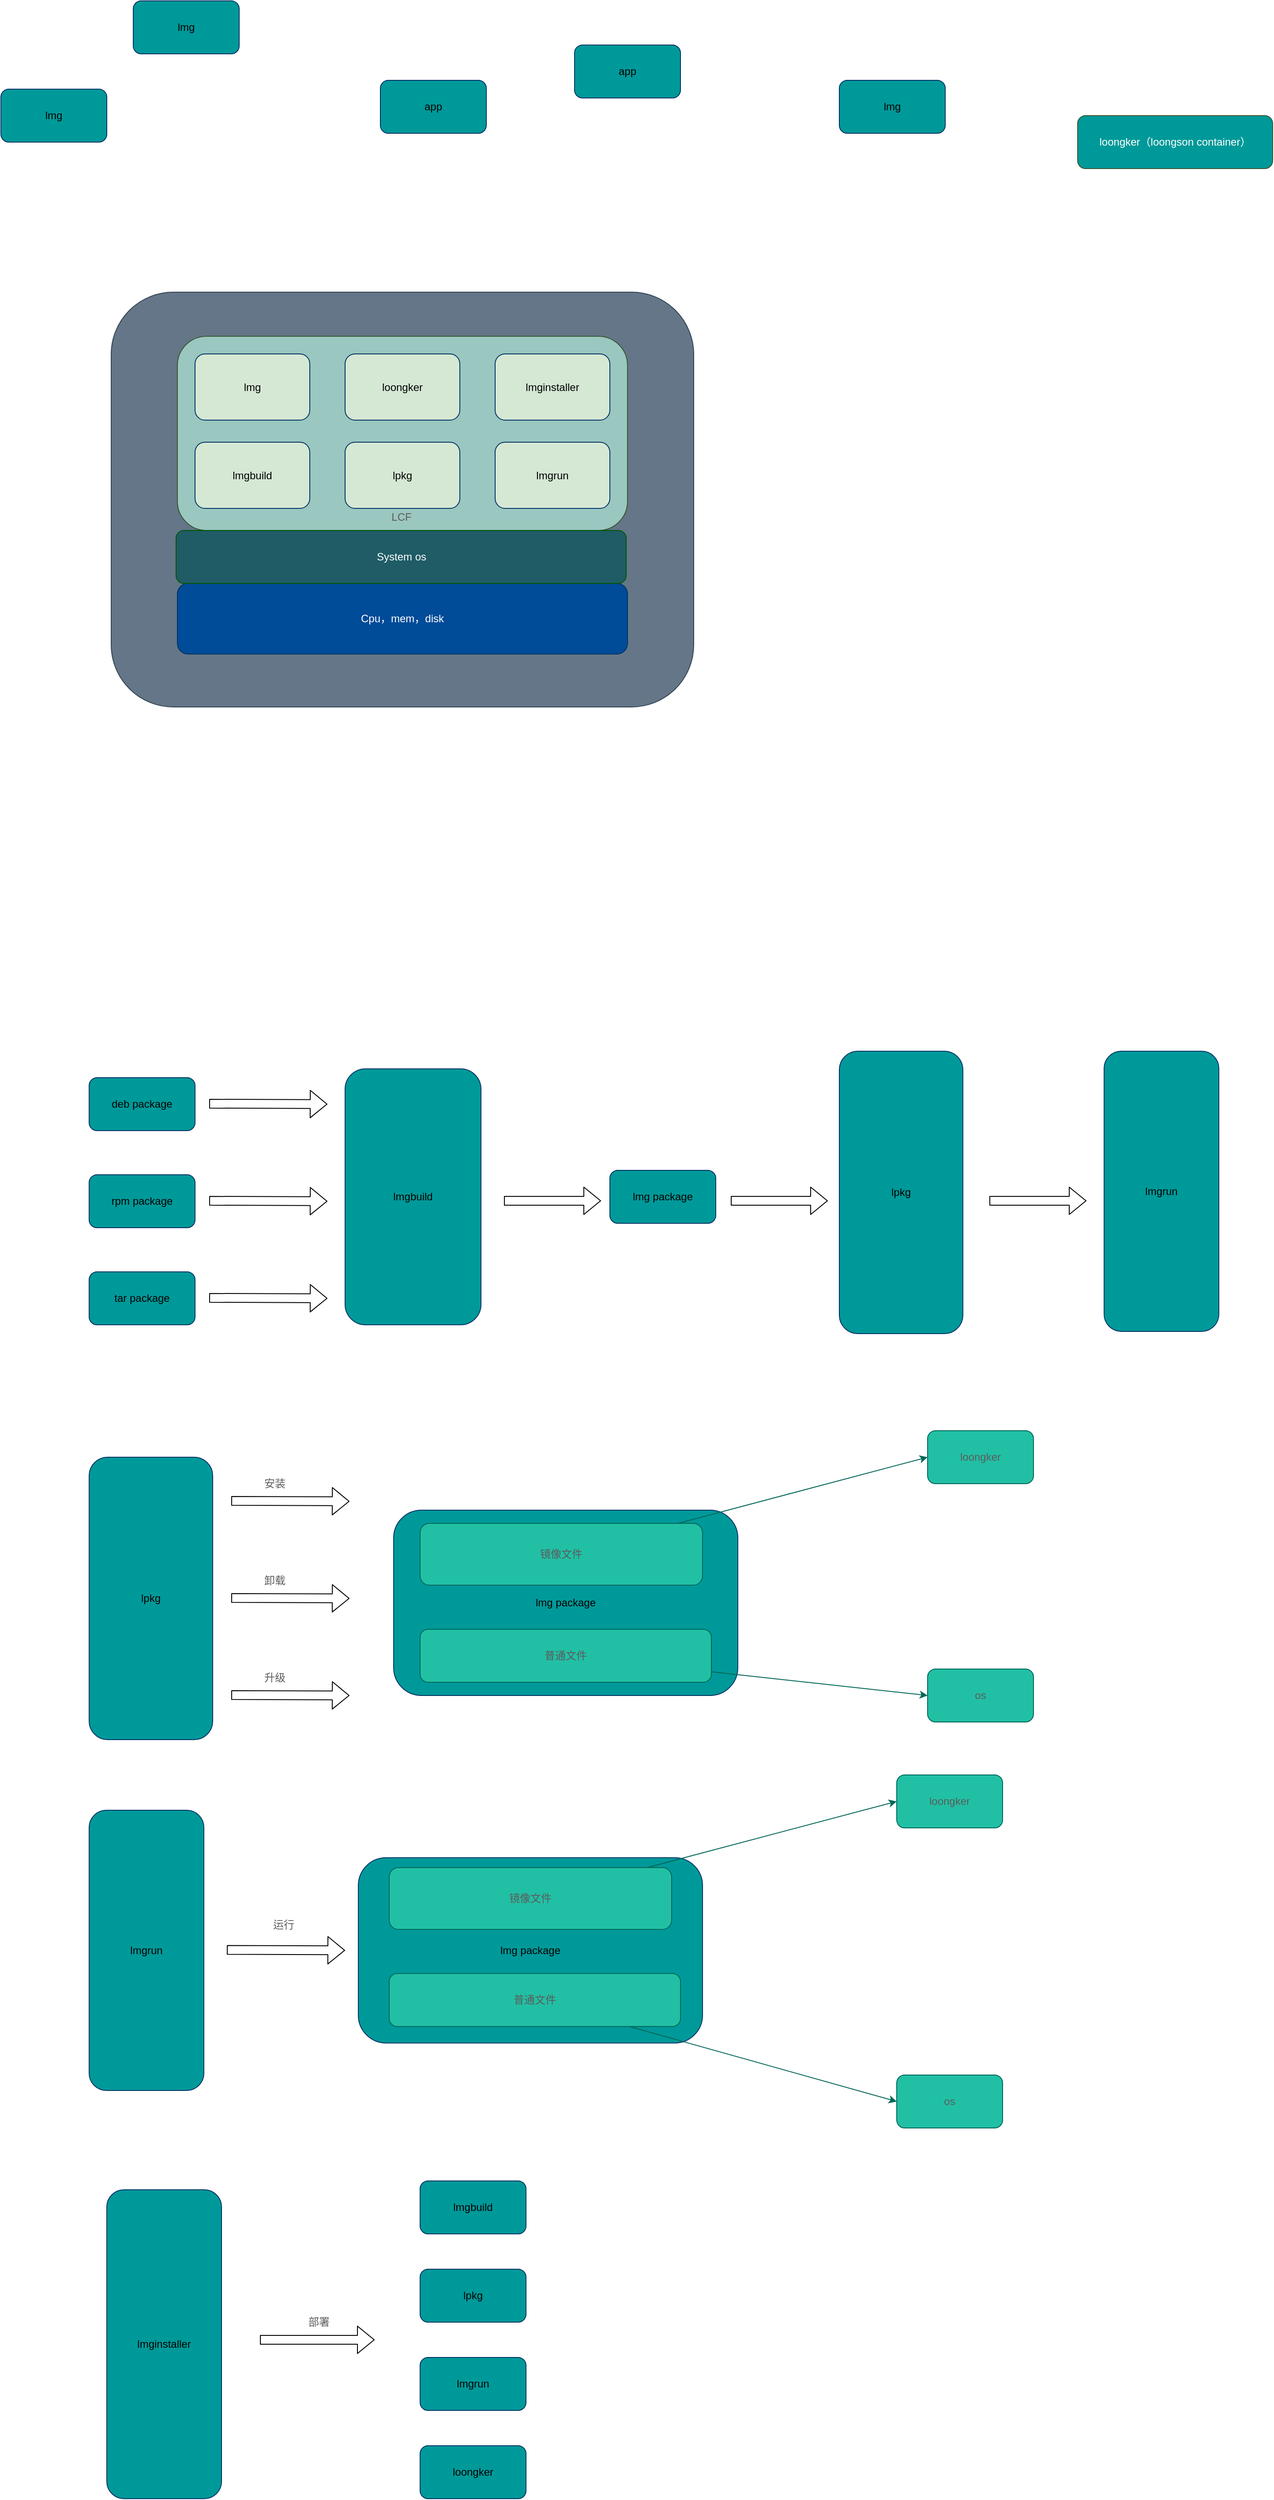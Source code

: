 <mxfile version="18.0.6" type="github">
  <diagram id="aV5w22nhNH_Wzgc8BO7l" name="Page-1">
    <mxGraphModel dx="1902" dy="936" grid="1" gridSize="10" guides="1" tooltips="1" connect="1" arrows="1" fold="1" page="1" pageScale="1" pageWidth="827" pageHeight="1169" math="0" shadow="0">
      <root>
        <mxCell id="0" />
        <mxCell id="1" parent="0" />
        <mxCell id="MgCIcN8HCtVji7_G_k5s-110" value="" style="rounded=1;whiteSpace=wrap;html=1;strokeColor=#314354;fillColor=#647687;fontColor=#ffffff;" vertex="1" parent="1">
          <mxGeometry x="125" y="360" width="660" height="470" as="geometry" />
        </mxCell>
        <mxCell id="MgCIcN8HCtVji7_G_k5s-99" value="lmg package" style="rounded=1;whiteSpace=wrap;html=1;strokeColor=#003366;fillColor=#009999;" vertex="1" parent="1">
          <mxGeometry x="405" y="2133.75" width="390" height="210" as="geometry" />
        </mxCell>
        <mxCell id="MgCIcN8HCtVji7_G_k5s-52" value="" style="rounded=1;whiteSpace=wrap;html=1;strokeColor=#3A5431;fillColor=#9AC7BF;fontColor=#ffffff;" vertex="1" parent="1">
          <mxGeometry x="200" y="410" width="510" height="220" as="geometry" />
        </mxCell>
        <mxCell id="MgCIcN8HCtVji7_G_k5s-2" value="Cpu，mem，disk" style="rounded=1;whiteSpace=wrap;html=1;fillColor=#004C99;strokeColor=#003366;fontColor=#ffffff;" vertex="1" parent="1">
          <mxGeometry x="200" y="690" width="510" height="80" as="geometry" />
        </mxCell>
        <mxCell id="MgCIcN8HCtVji7_G_k5s-3" value="System os" style="rounded=1;whiteSpace=wrap;html=1;fillColor=#1F5C66;strokeColor=#005700;fontColor=#ffffff;" vertex="1" parent="1">
          <mxGeometry x="198.5" y="630" width="510" height="60" as="geometry" />
        </mxCell>
        <mxCell id="MgCIcN8HCtVji7_G_k5s-7" value="loongker（loongson container）" style="rounded=1;whiteSpace=wrap;html=1;fillColor=#009999;strokeColor=#3A5431;fontColor=#ffffff;" vertex="1" parent="1">
          <mxGeometry x="1220" y="160" width="221" height="60" as="geometry" />
        </mxCell>
        <mxCell id="MgCIcN8HCtVji7_G_k5s-45" value="lmg" style="rounded=1;whiteSpace=wrap;html=1;strokeColor=#003366;fillColor=#009999;" vertex="1" parent="1">
          <mxGeometry x="150" y="30" width="120" height="60" as="geometry" />
        </mxCell>
        <mxCell id="MgCIcN8HCtVji7_G_k5s-46" value="app" style="rounded=1;whiteSpace=wrap;html=1;strokeColor=#003366;fillColor=#009999;" vertex="1" parent="1">
          <mxGeometry x="430" y="120" width="120" height="60" as="geometry" />
        </mxCell>
        <mxCell id="MgCIcN8HCtVji7_G_k5s-47" value="app" style="rounded=1;whiteSpace=wrap;html=1;strokeColor=#003366;fillColor=#009999;" vertex="1" parent="1">
          <mxGeometry x="650" y="80" width="120" height="60" as="geometry" />
        </mxCell>
        <mxCell id="MgCIcN8HCtVji7_G_k5s-53" value="lmg" style="rounded=1;whiteSpace=wrap;html=1;strokeColor=#003366;fillColor=#009999;" vertex="1" parent="1">
          <mxGeometry x="950" y="120" width="120" height="60" as="geometry" />
        </mxCell>
        <mxCell id="MgCIcN8HCtVji7_G_k5s-55" value="lmg" style="rounded=1;whiteSpace=wrap;html=1;strokeColor=#003366;fillColor=#009999;" vertex="1" parent="1">
          <mxGeometry y="130" width="120" height="60" as="geometry" />
        </mxCell>
        <mxCell id="MgCIcN8HCtVji7_G_k5s-56" value="lmg package" style="rounded=1;whiteSpace=wrap;html=1;strokeColor=#003366;fillColor=#009999;" vertex="1" parent="1">
          <mxGeometry x="690" y="1355" width="120" height="60" as="geometry" />
        </mxCell>
        <mxCell id="MgCIcN8HCtVji7_G_k5s-57" value="lmgbuild" style="rounded=1;whiteSpace=wrap;html=1;strokeColor=#003366;fillColor=#009999;" vertex="1" parent="1">
          <mxGeometry x="390" y="1240" width="154" height="290" as="geometry" />
        </mxCell>
        <mxCell id="MgCIcN8HCtVji7_G_k5s-58" value="lmgrun" style="rounded=1;whiteSpace=wrap;html=1;strokeColor=#003366;fillColor=#009999;" vertex="1" parent="1">
          <mxGeometry x="1250" y="1220" width="130" height="317.5" as="geometry" />
        </mxCell>
        <mxCell id="MgCIcN8HCtVji7_G_k5s-59" value="lpkg" style="rounded=1;whiteSpace=wrap;html=1;strokeColor=#003366;fillColor=#009999;" vertex="1" parent="1">
          <mxGeometry x="950" y="1220" width="140" height="320" as="geometry" />
        </mxCell>
        <mxCell id="MgCIcN8HCtVji7_G_k5s-60" value="deb package" style="rounded=1;whiteSpace=wrap;html=1;strokeColor=#003366;fillColor=#009999;" vertex="1" parent="1">
          <mxGeometry x="100" y="1250" width="120" height="60" as="geometry" />
        </mxCell>
        <mxCell id="MgCIcN8HCtVji7_G_k5s-61" value="rpm package" style="rounded=1;whiteSpace=wrap;html=1;strokeColor=#003366;fillColor=#009999;" vertex="1" parent="1">
          <mxGeometry x="100" y="1360" width="120" height="60" as="geometry" />
        </mxCell>
        <mxCell id="MgCIcN8HCtVji7_G_k5s-62" value="tar package" style="rounded=1;whiteSpace=wrap;html=1;strokeColor=#003366;fillColor=#009999;" vertex="1" parent="1">
          <mxGeometry x="100" y="1470" width="120" height="60" as="geometry" />
        </mxCell>
        <mxCell id="MgCIcN8HCtVji7_G_k5s-64" value="" style="shape=flexArrow;endArrow=classic;html=1;rounded=1;curved=1;" edge="1" parent="1">
          <mxGeometry width="50" height="50" relative="1" as="geometry">
            <mxPoint x="236" y="1499.5" as="sourcePoint" />
            <mxPoint x="370" y="1500" as="targetPoint" />
          </mxGeometry>
        </mxCell>
        <mxCell id="MgCIcN8HCtVji7_G_k5s-65" value="" style="shape=flexArrow;endArrow=classic;html=1;rounded=1;curved=1;" edge="1" parent="1">
          <mxGeometry width="50" height="50" relative="1" as="geometry">
            <mxPoint x="236" y="1279.5" as="sourcePoint" />
            <mxPoint x="370" y="1280" as="targetPoint" />
          </mxGeometry>
        </mxCell>
        <mxCell id="MgCIcN8HCtVji7_G_k5s-66" value="" style="shape=flexArrow;endArrow=classic;html=1;rounded=1;curved=1;" edge="1" parent="1">
          <mxGeometry width="50" height="50" relative="1" as="geometry">
            <mxPoint x="236" y="1389.5" as="sourcePoint" />
            <mxPoint x="370" y="1390" as="targetPoint" />
          </mxGeometry>
        </mxCell>
        <mxCell id="MgCIcN8HCtVji7_G_k5s-67" value="" style="shape=flexArrow;endArrow=classic;html=1;rounded=1;fontColor=#5C5C5C;curved=1;" edge="1" parent="1">
          <mxGeometry width="50" height="50" relative="1" as="geometry">
            <mxPoint x="570" y="1389.5" as="sourcePoint" />
            <mxPoint x="680" y="1389.5" as="targetPoint" />
          </mxGeometry>
        </mxCell>
        <mxCell id="MgCIcN8HCtVji7_G_k5s-69" value="" style="shape=flexArrow;endArrow=classic;html=1;rounded=1;fontColor=#5C5C5C;curved=1;" edge="1" parent="1">
          <mxGeometry width="50" height="50" relative="1" as="geometry">
            <mxPoint x="827" y="1389.5" as="sourcePoint" />
            <mxPoint x="937" y="1389.5" as="targetPoint" />
          </mxGeometry>
        </mxCell>
        <mxCell id="MgCIcN8HCtVji7_G_k5s-70" value="" style="shape=flexArrow;endArrow=classic;html=1;rounded=1;fontColor=#5C5C5C;curved=1;" edge="1" parent="1">
          <mxGeometry width="50" height="50" relative="1" as="geometry">
            <mxPoint x="1120" y="1389.5" as="sourcePoint" />
            <mxPoint x="1230" y="1389.5" as="targetPoint" />
          </mxGeometry>
        </mxCell>
        <mxCell id="MgCIcN8HCtVji7_G_k5s-71" value="loongker" style="rounded=1;whiteSpace=wrap;html=1;strokeColor=#003366;fillColor=#D5E8D4;" vertex="1" parent="1">
          <mxGeometry x="390" y="430" width="130" height="75" as="geometry" />
        </mxCell>
        <mxCell id="MgCIcN8HCtVji7_G_k5s-73" value="lpkg" style="rounded=1;whiteSpace=wrap;html=1;strokeColor=#003366;fillColor=#009999;" vertex="1" parent="1">
          <mxGeometry x="100" y="1680" width="140" height="320" as="geometry" />
        </mxCell>
        <mxCell id="MgCIcN8HCtVji7_G_k5s-75" value="" style="shape=flexArrow;endArrow=classic;html=1;rounded=1;curved=1;" edge="1" parent="1">
          <mxGeometry width="50" height="50" relative="1" as="geometry">
            <mxPoint x="261" y="1949.5" as="sourcePoint" />
            <mxPoint x="395" y="1950" as="targetPoint" />
          </mxGeometry>
        </mxCell>
        <mxCell id="MgCIcN8HCtVji7_G_k5s-76" value="" style="shape=flexArrow;endArrow=classic;html=1;rounded=1;curved=1;" edge="1" parent="1">
          <mxGeometry width="50" height="50" relative="1" as="geometry">
            <mxPoint x="261" y="1729.5" as="sourcePoint" />
            <mxPoint x="395" y="1730" as="targetPoint" />
          </mxGeometry>
        </mxCell>
        <mxCell id="MgCIcN8HCtVji7_G_k5s-77" value="" style="shape=flexArrow;endArrow=classic;html=1;rounded=1;curved=1;" edge="1" parent="1">
          <mxGeometry width="50" height="50" relative="1" as="geometry">
            <mxPoint x="261" y="1839.5" as="sourcePoint" />
            <mxPoint x="395" y="1840" as="targetPoint" />
          </mxGeometry>
        </mxCell>
        <mxCell id="MgCIcN8HCtVji7_G_k5s-78" value="安装" style="text;html=1;align=center;verticalAlign=middle;resizable=0;points=[];autosize=1;strokeColor=none;fillColor=none;fontColor=#5C5C5C;rounded=1;" vertex="1" parent="1">
          <mxGeometry x="290" y="1700" width="40" height="20" as="geometry" />
        </mxCell>
        <mxCell id="MgCIcN8HCtVji7_G_k5s-79" value="卸载" style="text;html=1;align=center;verticalAlign=middle;resizable=0;points=[];autosize=1;strokeColor=none;fillColor=none;fontColor=#5C5C5C;rounded=1;" vertex="1" parent="1">
          <mxGeometry x="290" y="1810" width="40" height="20" as="geometry" />
        </mxCell>
        <mxCell id="MgCIcN8HCtVji7_G_k5s-80" value="升级" style="text;html=1;align=center;verticalAlign=middle;resizable=0;points=[];autosize=1;strokeColor=none;fillColor=none;fontColor=#5C5C5C;rounded=1;" vertex="1" parent="1">
          <mxGeometry x="290" y="1920" width="40" height="20" as="geometry" />
        </mxCell>
        <mxCell id="MgCIcN8HCtVji7_G_k5s-82" value="lmgrun" style="rounded=1;whiteSpace=wrap;html=1;strokeColor=#003366;fillColor=#009999;" vertex="1" parent="1">
          <mxGeometry x="100" y="2080" width="130" height="317.5" as="geometry" />
        </mxCell>
        <mxCell id="MgCIcN8HCtVji7_G_k5s-84" value="" style="shape=flexArrow;endArrow=classic;html=1;rounded=1;curved=1;" edge="1" parent="1">
          <mxGeometry width="50" height="50" relative="1" as="geometry">
            <mxPoint x="256" y="2238.25" as="sourcePoint" />
            <mxPoint x="390" y="2238.75" as="targetPoint" />
          </mxGeometry>
        </mxCell>
        <mxCell id="MgCIcN8HCtVji7_G_k5s-85" value="lmg package" style="rounded=1;whiteSpace=wrap;html=1;strokeColor=#003366;fillColor=#009999;" vertex="1" parent="1">
          <mxGeometry x="445" y="1740" width="390" height="210" as="geometry" />
        </mxCell>
        <mxCell id="MgCIcN8HCtVji7_G_k5s-86" value="普通文件" style="rounded=1;whiteSpace=wrap;html=1;fontColor=#5C5C5C;strokeColor=#006658;fillColor=#21C0A5;" vertex="1" parent="1">
          <mxGeometry x="475" y="1875" width="330" height="60" as="geometry" />
        </mxCell>
        <mxCell id="MgCIcN8HCtVji7_G_k5s-87" value="镜像文件" style="rounded=1;whiteSpace=wrap;html=1;fontColor=#5C5C5C;strokeColor=#006658;fillColor=#21C0A5;" vertex="1" parent="1">
          <mxGeometry x="475" y="1755" width="320" height="70" as="geometry" />
        </mxCell>
        <mxCell id="MgCIcN8HCtVji7_G_k5s-89" value="" style="endArrow=classic;html=1;rounded=1;fontColor=#5C5C5C;strokeColor=#006658;fillColor=#21C0A5;curved=1;" edge="1" parent="1" source="MgCIcN8HCtVji7_G_k5s-87">
          <mxGeometry width="50" height="50" relative="1" as="geometry">
            <mxPoint x="1010" y="1810" as="sourcePoint" />
            <mxPoint x="1050" y="1680" as="targetPoint" />
          </mxGeometry>
        </mxCell>
        <mxCell id="MgCIcN8HCtVji7_G_k5s-90" value="" style="endArrow=classic;html=1;rounded=1;fontColor=#5C5C5C;strokeColor=#006658;fillColor=#21C0A5;curved=1;entryX=0;entryY=0.5;entryDx=0;entryDy=0;" edge="1" parent="1" source="MgCIcN8HCtVji7_G_k5s-86" target="MgCIcN8HCtVji7_G_k5s-91">
          <mxGeometry width="50" height="50" relative="1" as="geometry">
            <mxPoint x="1020" y="1960" as="sourcePoint" />
            <mxPoint x="1000" y="2060" as="targetPoint" />
          </mxGeometry>
        </mxCell>
        <mxCell id="MgCIcN8HCtVji7_G_k5s-91" value="os" style="rounded=1;whiteSpace=wrap;html=1;fontColor=#5C5C5C;strokeColor=#006658;fillColor=#21C0A5;" vertex="1" parent="1">
          <mxGeometry x="1050" y="1920" width="120" height="60" as="geometry" />
        </mxCell>
        <mxCell id="MgCIcN8HCtVji7_G_k5s-92" value="loongker" style="rounded=1;whiteSpace=wrap;html=1;fontColor=#5C5C5C;strokeColor=#006658;fillColor=#21C0A5;" vertex="1" parent="1">
          <mxGeometry x="1050" y="1650" width="120" height="60" as="geometry" />
        </mxCell>
        <mxCell id="MgCIcN8HCtVji7_G_k5s-93" value="普通文件" style="rounded=1;whiteSpace=wrap;html=1;fontColor=#5C5C5C;strokeColor=#006658;fillColor=#21C0A5;" vertex="1" parent="1">
          <mxGeometry x="440" y="2265" width="330" height="60" as="geometry" />
        </mxCell>
        <mxCell id="MgCIcN8HCtVji7_G_k5s-94" value="镜像文件" style="rounded=1;whiteSpace=wrap;html=1;fontColor=#5C5C5C;strokeColor=#006658;fillColor=#21C0A5;" vertex="1" parent="1">
          <mxGeometry x="440" y="2145" width="320" height="70" as="geometry" />
        </mxCell>
        <mxCell id="MgCIcN8HCtVji7_G_k5s-95" value="" style="endArrow=classic;html=1;rounded=1;fontColor=#5C5C5C;strokeColor=#006658;fillColor=#21C0A5;curved=1;" edge="1" parent="1" source="MgCIcN8HCtVji7_G_k5s-94">
          <mxGeometry width="50" height="50" relative="1" as="geometry">
            <mxPoint x="975" y="2200" as="sourcePoint" />
            <mxPoint x="1015" y="2070" as="targetPoint" />
          </mxGeometry>
        </mxCell>
        <mxCell id="MgCIcN8HCtVji7_G_k5s-96" value="" style="endArrow=classic;html=1;rounded=1;fontColor=#5C5C5C;strokeColor=#006658;fillColor=#21C0A5;curved=1;entryX=0;entryY=0.5;entryDx=0;entryDy=0;" edge="1" parent="1" source="MgCIcN8HCtVji7_G_k5s-93" target="MgCIcN8HCtVji7_G_k5s-97">
          <mxGeometry width="50" height="50" relative="1" as="geometry">
            <mxPoint x="985" y="2350" as="sourcePoint" />
            <mxPoint x="965" y="2450" as="targetPoint" />
          </mxGeometry>
        </mxCell>
        <mxCell id="MgCIcN8HCtVji7_G_k5s-97" value="os" style="rounded=1;whiteSpace=wrap;html=1;fontColor=#5C5C5C;strokeColor=#006658;fillColor=#21C0A5;" vertex="1" parent="1">
          <mxGeometry x="1015" y="2380" width="120" height="60" as="geometry" />
        </mxCell>
        <mxCell id="MgCIcN8HCtVji7_G_k5s-98" value="loongker" style="rounded=1;whiteSpace=wrap;html=1;fontColor=#5C5C5C;strokeColor=#006658;fillColor=#21C0A5;" vertex="1" parent="1">
          <mxGeometry x="1015" y="2040" width="120" height="60" as="geometry" />
        </mxCell>
        <mxCell id="MgCIcN8HCtVji7_G_k5s-100" value="运行" style="text;html=1;align=center;verticalAlign=middle;resizable=0;points=[];autosize=1;strokeColor=none;fillColor=none;fontColor=#5C5C5C;rounded=1;" vertex="1" parent="1">
          <mxGeometry x="300" y="2200" width="40" height="20" as="geometry" />
        </mxCell>
        <mxCell id="MgCIcN8HCtVji7_G_k5s-101" value="lmg" style="rounded=1;whiteSpace=wrap;html=1;strokeColor=#003366;fillColor=#D5E8D4;" vertex="1" parent="1">
          <mxGeometry x="220" y="430" width="130" height="75" as="geometry" />
        </mxCell>
        <mxCell id="MgCIcN8HCtVji7_G_k5s-102" value="lmgbuild" style="rounded=1;whiteSpace=wrap;html=1;strokeColor=#003366;fillColor=#D5E8D4;" vertex="1" parent="1">
          <mxGeometry x="220" y="530" width="130" height="75" as="geometry" />
        </mxCell>
        <mxCell id="MgCIcN8HCtVji7_G_k5s-103" value="lmgrun" style="rounded=1;whiteSpace=wrap;html=1;strokeColor=#003366;fillColor=#D5E8D4;" vertex="1" parent="1">
          <mxGeometry x="560" y="530" width="130" height="75" as="geometry" />
        </mxCell>
        <mxCell id="MgCIcN8HCtVji7_G_k5s-104" value="lpkg" style="rounded=1;whiteSpace=wrap;html=1;strokeColor=#003366;fillColor=#D5E8D4;" vertex="1" parent="1">
          <mxGeometry x="390" y="530" width="130" height="75" as="geometry" />
        </mxCell>
        <mxCell id="MgCIcN8HCtVji7_G_k5s-105" value="lmginstaller" style="rounded=1;whiteSpace=wrap;html=1;strokeColor=#003366;fillColor=#D5E8D4;" vertex="1" parent="1">
          <mxGeometry x="560" y="430" width="130" height="75" as="geometry" />
        </mxCell>
        <mxCell id="MgCIcN8HCtVji7_G_k5s-106" value="LCF" style="text;html=1;strokeColor=none;fillColor=none;align=center;verticalAlign=middle;whiteSpace=wrap;rounded=1;fontColor=#5C5C5C;" vertex="1" parent="1">
          <mxGeometry x="423.5" y="610" width="60" height="10" as="geometry" />
        </mxCell>
        <mxCell id="MgCIcN8HCtVji7_G_k5s-111" value="lmginstaller" style="rounded=1;whiteSpace=wrap;html=1;strokeColor=#003366;fillColor=#009999;" vertex="1" parent="1">
          <mxGeometry x="120" y="2510" width="130" height="350" as="geometry" />
        </mxCell>
        <mxCell id="MgCIcN8HCtVji7_G_k5s-112" value="" style="shape=flexArrow;endArrow=classic;html=1;rounded=1;fontColor=#5C5C5C;strokeColor=#000000;fillColor=#FFFFFF;curved=1;" edge="1" parent="1">
          <mxGeometry width="50" height="50" relative="1" as="geometry">
            <mxPoint x="293.5" y="2680" as="sourcePoint" />
            <mxPoint x="423.5" y="2680" as="targetPoint" />
          </mxGeometry>
        </mxCell>
        <mxCell id="MgCIcN8HCtVji7_G_k5s-113" value="lpkg" style="rounded=1;whiteSpace=wrap;html=1;strokeColor=#003366;fillColor=#009999;" vertex="1" parent="1">
          <mxGeometry x="475" y="2600" width="120" height="60" as="geometry" />
        </mxCell>
        <mxCell id="MgCIcN8HCtVji7_G_k5s-114" value="lmgrun" style="rounded=1;whiteSpace=wrap;html=1;strokeColor=#003366;fillColor=#009999;" vertex="1" parent="1">
          <mxGeometry x="475" y="2700" width="120" height="60" as="geometry" />
        </mxCell>
        <mxCell id="MgCIcN8HCtVji7_G_k5s-115" value="lmgbuild" style="rounded=1;whiteSpace=wrap;html=1;strokeColor=#003366;fillColor=#009999;" vertex="1" parent="1">
          <mxGeometry x="475" y="2500" width="120" height="60" as="geometry" />
        </mxCell>
        <mxCell id="MgCIcN8HCtVji7_G_k5s-116" value="loongker" style="rounded=1;whiteSpace=wrap;html=1;strokeColor=#003366;fillColor=#009999;" vertex="1" parent="1">
          <mxGeometry x="475" y="2800" width="120" height="60" as="geometry" />
        </mxCell>
        <mxCell id="MgCIcN8HCtVji7_G_k5s-117" value="部署" style="text;html=1;align=center;verticalAlign=middle;resizable=0;points=[];autosize=1;strokeColor=none;fillColor=none;fontColor=#5C5C5C;" vertex="1" parent="1">
          <mxGeometry x="340" y="2650" width="40" height="20" as="geometry" />
        </mxCell>
      </root>
    </mxGraphModel>
  </diagram>
</mxfile>
